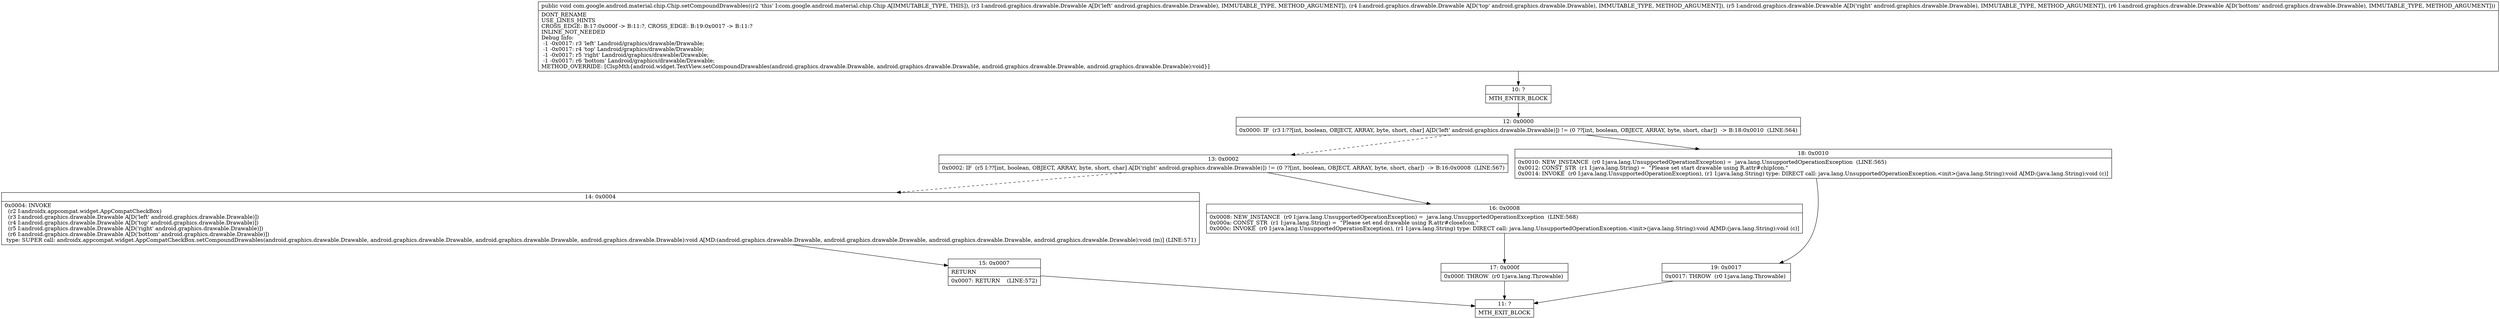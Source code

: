 digraph "CFG forcom.google.android.material.chip.Chip.setCompoundDrawables(Landroid\/graphics\/drawable\/Drawable;Landroid\/graphics\/drawable\/Drawable;Landroid\/graphics\/drawable\/Drawable;Landroid\/graphics\/drawable\/Drawable;)V" {
Node_10 [shape=record,label="{10\:\ ?|MTH_ENTER_BLOCK\l}"];
Node_12 [shape=record,label="{12\:\ 0x0000|0x0000: IF  (r3 I:??[int, boolean, OBJECT, ARRAY, byte, short, char] A[D('left' android.graphics.drawable.Drawable)]) != (0 ??[int, boolean, OBJECT, ARRAY, byte, short, char])  \-\> B:18:0x0010  (LINE:564)\l}"];
Node_13 [shape=record,label="{13\:\ 0x0002|0x0002: IF  (r5 I:??[int, boolean, OBJECT, ARRAY, byte, short, char] A[D('right' android.graphics.drawable.Drawable)]) != (0 ??[int, boolean, OBJECT, ARRAY, byte, short, char])  \-\> B:16:0x0008  (LINE:567)\l}"];
Node_14 [shape=record,label="{14\:\ 0x0004|0x0004: INVOKE  \l  (r2 I:androidx.appcompat.widget.AppCompatCheckBox)\l  (r3 I:android.graphics.drawable.Drawable A[D('left' android.graphics.drawable.Drawable)])\l  (r4 I:android.graphics.drawable.Drawable A[D('top' android.graphics.drawable.Drawable)])\l  (r5 I:android.graphics.drawable.Drawable A[D('right' android.graphics.drawable.Drawable)])\l  (r6 I:android.graphics.drawable.Drawable A[D('bottom' android.graphics.drawable.Drawable)])\l type: SUPER call: androidx.appcompat.widget.AppCompatCheckBox.setCompoundDrawables(android.graphics.drawable.Drawable, android.graphics.drawable.Drawable, android.graphics.drawable.Drawable, android.graphics.drawable.Drawable):void A[MD:(android.graphics.drawable.Drawable, android.graphics.drawable.Drawable, android.graphics.drawable.Drawable, android.graphics.drawable.Drawable):void (m)] (LINE:571)\l}"];
Node_15 [shape=record,label="{15\:\ 0x0007|RETURN\l|0x0007: RETURN    (LINE:572)\l}"];
Node_11 [shape=record,label="{11\:\ ?|MTH_EXIT_BLOCK\l}"];
Node_16 [shape=record,label="{16\:\ 0x0008|0x0008: NEW_INSTANCE  (r0 I:java.lang.UnsupportedOperationException) =  java.lang.UnsupportedOperationException  (LINE:568)\l0x000a: CONST_STR  (r1 I:java.lang.String) =  \"Please set end drawable using R.attr#closeIcon.\" \l0x000c: INVOKE  (r0 I:java.lang.UnsupportedOperationException), (r1 I:java.lang.String) type: DIRECT call: java.lang.UnsupportedOperationException.\<init\>(java.lang.String):void A[MD:(java.lang.String):void (c)]\l}"];
Node_17 [shape=record,label="{17\:\ 0x000f|0x000f: THROW  (r0 I:java.lang.Throwable) \l}"];
Node_18 [shape=record,label="{18\:\ 0x0010|0x0010: NEW_INSTANCE  (r0 I:java.lang.UnsupportedOperationException) =  java.lang.UnsupportedOperationException  (LINE:565)\l0x0012: CONST_STR  (r1 I:java.lang.String) =  \"Please set start drawable using R.attr#chipIcon.\" \l0x0014: INVOKE  (r0 I:java.lang.UnsupportedOperationException), (r1 I:java.lang.String) type: DIRECT call: java.lang.UnsupportedOperationException.\<init\>(java.lang.String):void A[MD:(java.lang.String):void (c)]\l}"];
Node_19 [shape=record,label="{19\:\ 0x0017|0x0017: THROW  (r0 I:java.lang.Throwable) \l}"];
MethodNode[shape=record,label="{public void com.google.android.material.chip.Chip.setCompoundDrawables((r2 'this' I:com.google.android.material.chip.Chip A[IMMUTABLE_TYPE, THIS]), (r3 I:android.graphics.drawable.Drawable A[D('left' android.graphics.drawable.Drawable), IMMUTABLE_TYPE, METHOD_ARGUMENT]), (r4 I:android.graphics.drawable.Drawable A[D('top' android.graphics.drawable.Drawable), IMMUTABLE_TYPE, METHOD_ARGUMENT]), (r5 I:android.graphics.drawable.Drawable A[D('right' android.graphics.drawable.Drawable), IMMUTABLE_TYPE, METHOD_ARGUMENT]), (r6 I:android.graphics.drawable.Drawable A[D('bottom' android.graphics.drawable.Drawable), IMMUTABLE_TYPE, METHOD_ARGUMENT]))  | DONT_RENAME\lUSE_LINES_HINTS\lCROSS_EDGE: B:17:0x000f \-\> B:11:?, CROSS_EDGE: B:19:0x0017 \-\> B:11:?\lINLINE_NOT_NEEDED\lDebug Info:\l  \-1 \-0x0017: r3 'left' Landroid\/graphics\/drawable\/Drawable;\l  \-1 \-0x0017: r4 'top' Landroid\/graphics\/drawable\/Drawable;\l  \-1 \-0x0017: r5 'right' Landroid\/graphics\/drawable\/Drawable;\l  \-1 \-0x0017: r6 'bottom' Landroid\/graphics\/drawable\/Drawable;\lMETHOD_OVERRIDE: [ClspMth\{android.widget.TextView.setCompoundDrawables(android.graphics.drawable.Drawable, android.graphics.drawable.Drawable, android.graphics.drawable.Drawable, android.graphics.drawable.Drawable):void\}]\l}"];
MethodNode -> Node_10;Node_10 -> Node_12;
Node_12 -> Node_13[style=dashed];
Node_12 -> Node_18;
Node_13 -> Node_14[style=dashed];
Node_13 -> Node_16;
Node_14 -> Node_15;
Node_15 -> Node_11;
Node_16 -> Node_17;
Node_17 -> Node_11;
Node_18 -> Node_19;
Node_19 -> Node_11;
}

